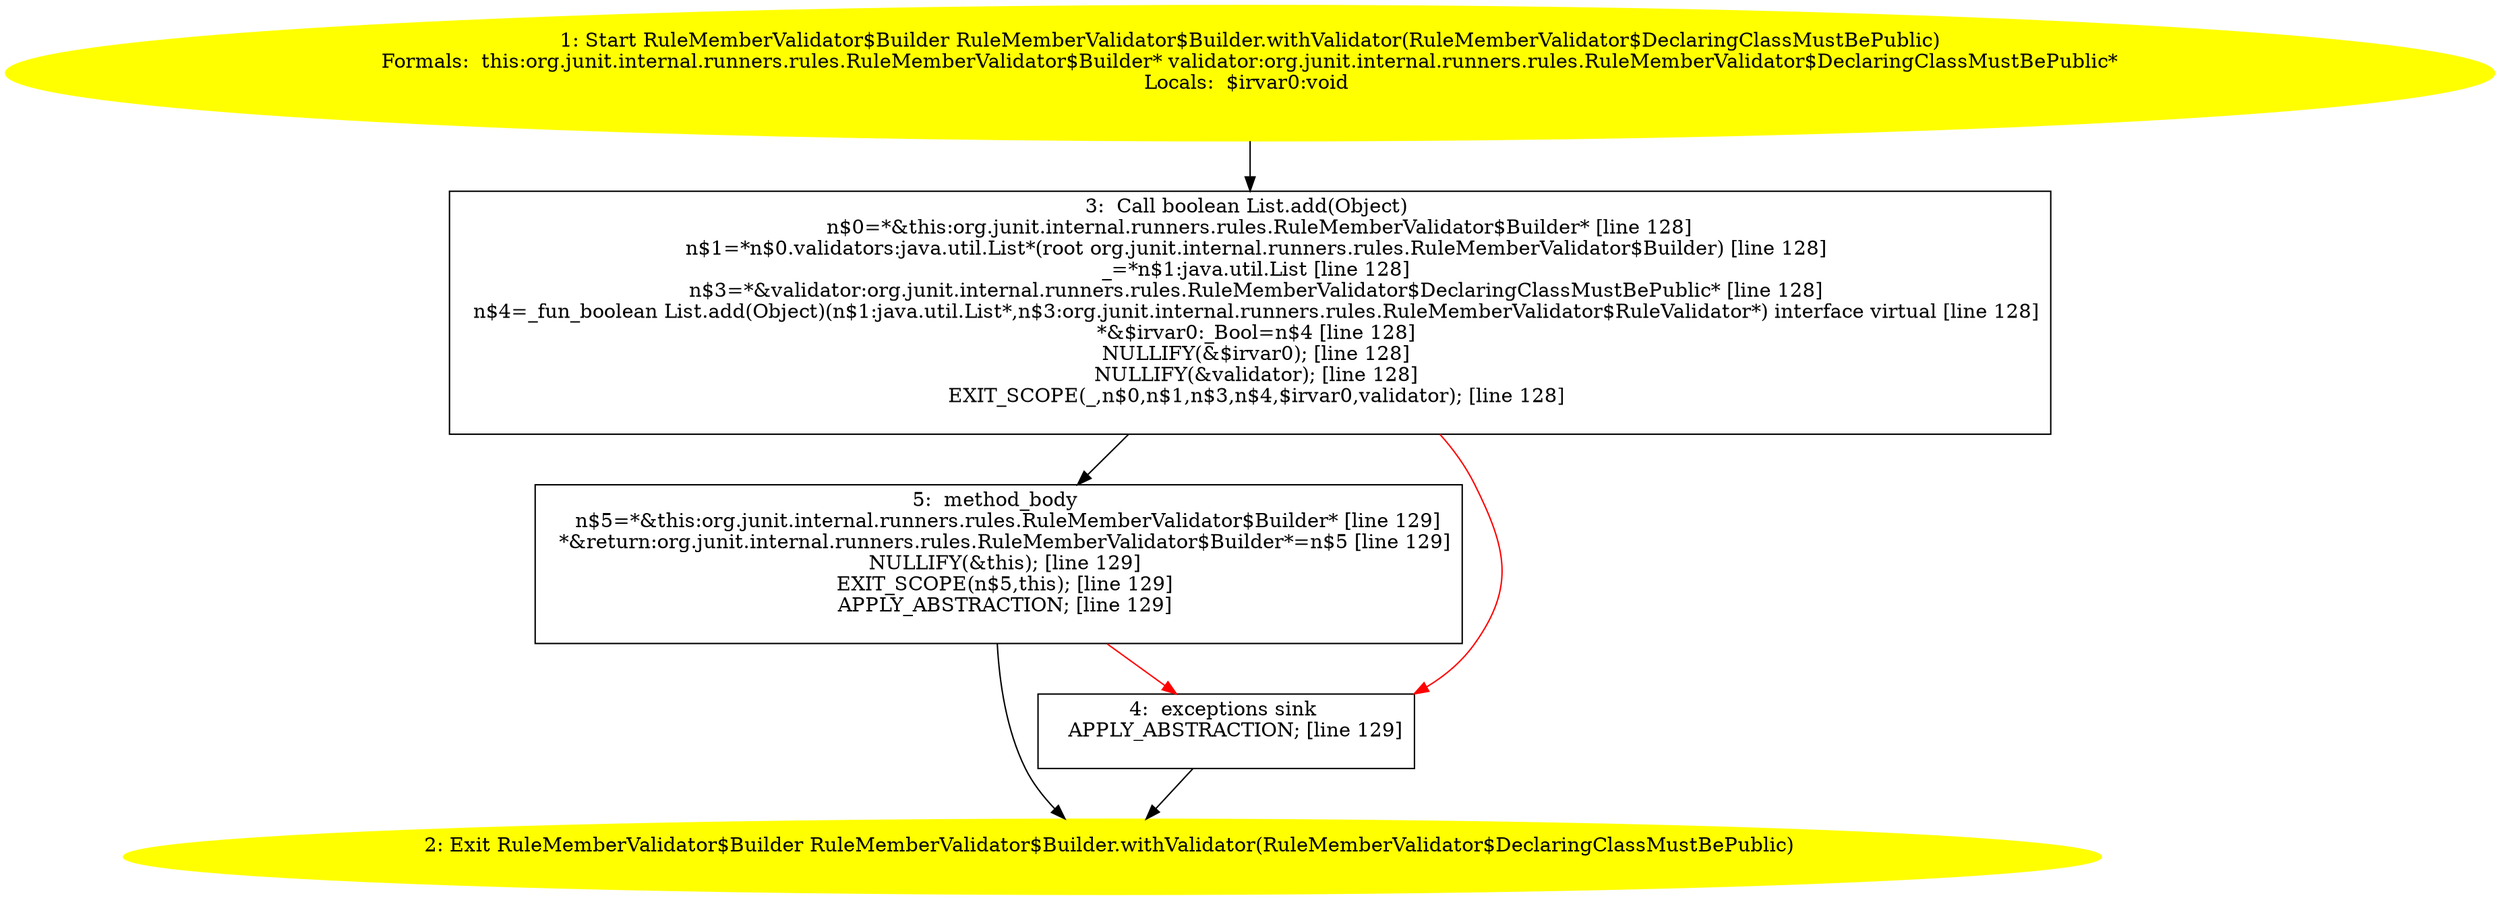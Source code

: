 /* @generated */
digraph cfg {
"org.junit.internal.runners.rules.RuleMemberValidator$Builder.withValidator(org.junit.internal.runner.ac1a0427e1c50fca94dec5965aaa4bc5_1" [label="1: Start RuleMemberValidator$Builder RuleMemberValidator$Builder.withValidator(RuleMemberValidator$DeclaringClassMustBePublic)\nFormals:  this:org.junit.internal.runners.rules.RuleMemberValidator$Builder* validator:org.junit.internal.runners.rules.RuleMemberValidator$DeclaringClassMustBePublic*\nLocals:  $irvar0:void \n  " color=yellow style=filled]
	

	 "org.junit.internal.runners.rules.RuleMemberValidator$Builder.withValidator(org.junit.internal.runner.ac1a0427e1c50fca94dec5965aaa4bc5_1" -> "org.junit.internal.runners.rules.RuleMemberValidator$Builder.withValidator(org.junit.internal.runner.ac1a0427e1c50fca94dec5965aaa4bc5_3" ;
"org.junit.internal.runners.rules.RuleMemberValidator$Builder.withValidator(org.junit.internal.runner.ac1a0427e1c50fca94dec5965aaa4bc5_2" [label="2: Exit RuleMemberValidator$Builder RuleMemberValidator$Builder.withValidator(RuleMemberValidator$DeclaringClassMustBePublic) \n  " color=yellow style=filled]
	

"org.junit.internal.runners.rules.RuleMemberValidator$Builder.withValidator(org.junit.internal.runner.ac1a0427e1c50fca94dec5965aaa4bc5_3" [label="3:  Call boolean List.add(Object) \n   n$0=*&this:org.junit.internal.runners.rules.RuleMemberValidator$Builder* [line 128]\n  n$1=*n$0.validators:java.util.List*(root org.junit.internal.runners.rules.RuleMemberValidator$Builder) [line 128]\n  _=*n$1:java.util.List [line 128]\n  n$3=*&validator:org.junit.internal.runners.rules.RuleMemberValidator$DeclaringClassMustBePublic* [line 128]\n  n$4=_fun_boolean List.add(Object)(n$1:java.util.List*,n$3:org.junit.internal.runners.rules.RuleMemberValidator$RuleValidator*) interface virtual [line 128]\n  *&$irvar0:_Bool=n$4 [line 128]\n  NULLIFY(&$irvar0); [line 128]\n  NULLIFY(&validator); [line 128]\n  EXIT_SCOPE(_,n$0,n$1,n$3,n$4,$irvar0,validator); [line 128]\n " shape="box"]
	

	 "org.junit.internal.runners.rules.RuleMemberValidator$Builder.withValidator(org.junit.internal.runner.ac1a0427e1c50fca94dec5965aaa4bc5_3" -> "org.junit.internal.runners.rules.RuleMemberValidator$Builder.withValidator(org.junit.internal.runner.ac1a0427e1c50fca94dec5965aaa4bc5_5" ;
	 "org.junit.internal.runners.rules.RuleMemberValidator$Builder.withValidator(org.junit.internal.runner.ac1a0427e1c50fca94dec5965aaa4bc5_3" -> "org.junit.internal.runners.rules.RuleMemberValidator$Builder.withValidator(org.junit.internal.runner.ac1a0427e1c50fca94dec5965aaa4bc5_4" [color="red" ];
"org.junit.internal.runners.rules.RuleMemberValidator$Builder.withValidator(org.junit.internal.runner.ac1a0427e1c50fca94dec5965aaa4bc5_4" [label="4:  exceptions sink \n   APPLY_ABSTRACTION; [line 129]\n " shape="box"]
	

	 "org.junit.internal.runners.rules.RuleMemberValidator$Builder.withValidator(org.junit.internal.runner.ac1a0427e1c50fca94dec5965aaa4bc5_4" -> "org.junit.internal.runners.rules.RuleMemberValidator$Builder.withValidator(org.junit.internal.runner.ac1a0427e1c50fca94dec5965aaa4bc5_2" ;
"org.junit.internal.runners.rules.RuleMemberValidator$Builder.withValidator(org.junit.internal.runner.ac1a0427e1c50fca94dec5965aaa4bc5_5" [label="5:  method_body \n   n$5=*&this:org.junit.internal.runners.rules.RuleMemberValidator$Builder* [line 129]\n  *&return:org.junit.internal.runners.rules.RuleMemberValidator$Builder*=n$5 [line 129]\n  NULLIFY(&this); [line 129]\n  EXIT_SCOPE(n$5,this); [line 129]\n  APPLY_ABSTRACTION; [line 129]\n " shape="box"]
	

	 "org.junit.internal.runners.rules.RuleMemberValidator$Builder.withValidator(org.junit.internal.runner.ac1a0427e1c50fca94dec5965aaa4bc5_5" -> "org.junit.internal.runners.rules.RuleMemberValidator$Builder.withValidator(org.junit.internal.runner.ac1a0427e1c50fca94dec5965aaa4bc5_2" ;
	 "org.junit.internal.runners.rules.RuleMemberValidator$Builder.withValidator(org.junit.internal.runner.ac1a0427e1c50fca94dec5965aaa4bc5_5" -> "org.junit.internal.runners.rules.RuleMemberValidator$Builder.withValidator(org.junit.internal.runner.ac1a0427e1c50fca94dec5965aaa4bc5_4" [color="red" ];
}

